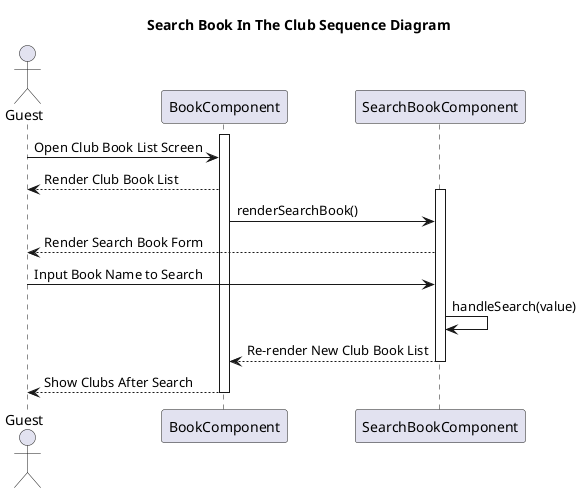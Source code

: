 @startuml Search Book In The Club Sequence Diagram 
title Search Book In The Club Sequence Diagram 

actor Guest 

activate BookComponent
Guest -> BookComponent: Open Club Book List Screen 
BookComponent --> Guest: Render Club Book List

activate SearchBookComponent
BookComponent -> SearchBookComponent: renderSearchBook()
SearchBookComponent --> Guest: Render Search Book Form

Guest -> SearchBookComponent: Input Book Name to Search
SearchBookComponent -> SearchBookComponent: handleSearch(value)
SearchBookComponent --> BookComponent: Re-render New Club Book List
deactivate SearchBookComponent
BookComponent --> Guest: Show Clubs After Search

deactivate BookComponent